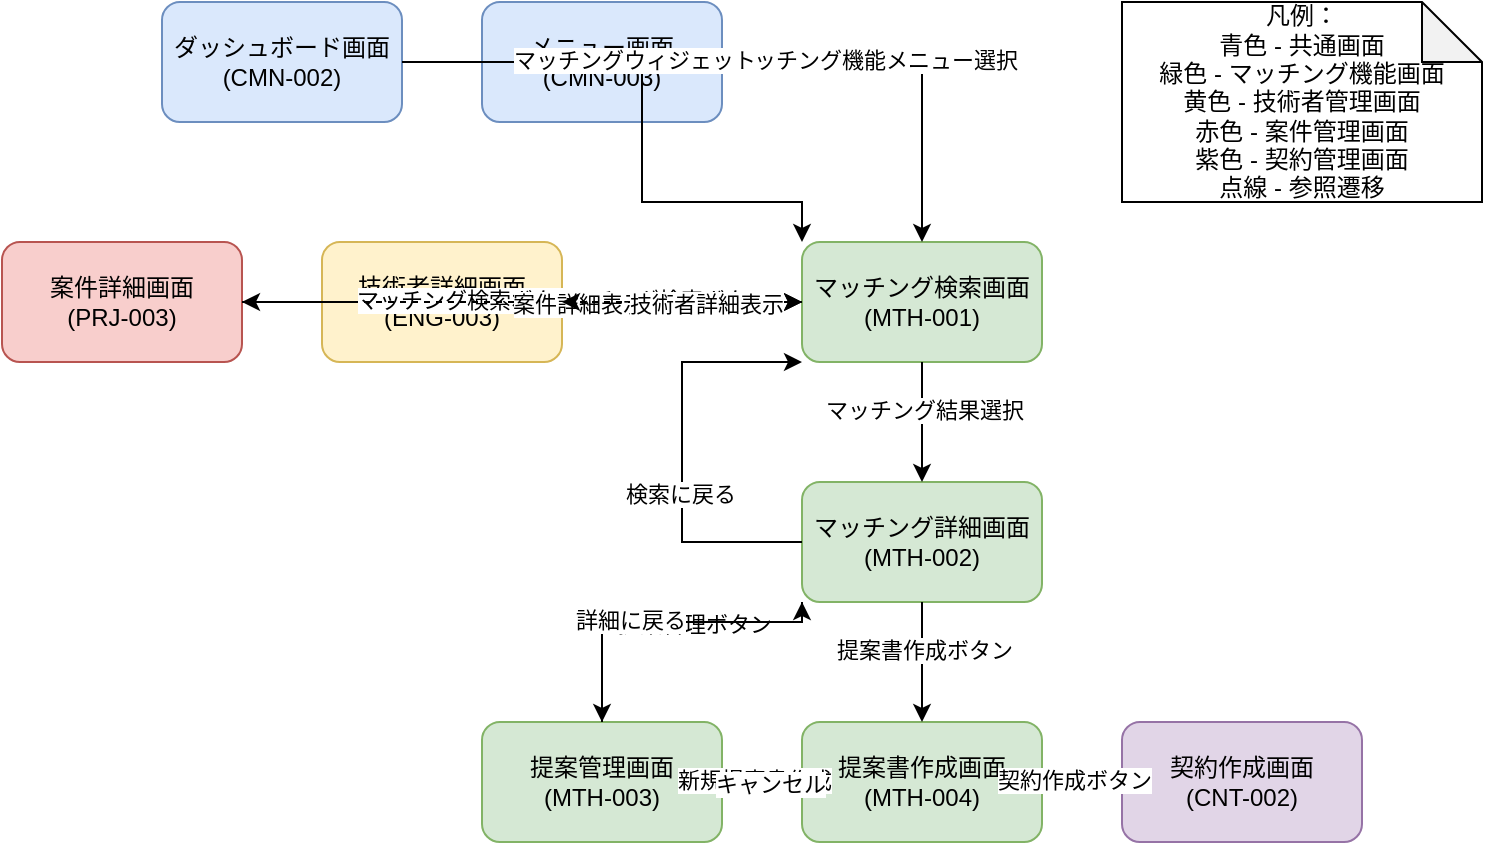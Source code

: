 <mxfile version="22.0.0" type="device">
  <diagram id="matching-function" name="マッチング機能画面遷移図">
    <mxGraphModel dx="1422" dy="798" grid="1" gridSize="10" guides="1" tooltips="1" connect="1" arrows="1" fold="1" page="1" pageScale="1" pageWidth="1169" pageHeight="827" math="0" shadow="0">
      <root>
        <mxCell id="0" />
        <mxCell id="1" parent="0" />
        
        <!-- 共通画面 -->
        <mxCell id="CMN002" value="ダッシュボード画面&#xa;(CMN-002)" style="rounded=1;whiteSpace=wrap;html=1;fillColor=#dae8fc;strokeColor=#6c8ebf;" vertex="1" parent="1">
          <mxGeometry x="120" y="40" width="120" height="60" as="geometry" />
        </mxCell>
        <mxCell id="CMN003" value="メニュー画面&#xa;(CMN-003)" style="rounded=1;whiteSpace=wrap;html=1;fillColor=#dae8fc;strokeColor=#6c8ebf;" vertex="1" parent="1">
          <mxGeometry x="280" y="40" width="120" height="60" as="geometry" />
        </mxCell>
        
        <!-- 案件管理 -->
        <mxCell id="PRJ003" value="案件詳細画面&#xa;(PRJ-003)" style="rounded=1;whiteSpace=wrap;html=1;fillColor=#f8cecc;strokeColor=#b85450;" vertex="1" parent="1">
          <mxGeometry x="40" y="160" width="120" height="60" as="geometry" />
        </mxCell>
        
        <!-- 技術者管理 -->
        <mxCell id="ENG003" value="技術者詳細画面&#xa;(ENG-003)" style="rounded=1;whiteSpace=wrap;html=1;fillColor=#fff2cc;strokeColor=#d6b656;" vertex="1" parent="1">
          <mxGeometry x="200" y="160" width="120" height="60" as="geometry" />
        </mxCell>
        
        <!-- マッチング機能画面群 -->
        <mxCell id="MTH001" value="マッチング検索画面&#xa;(MTH-001)" style="rounded=1;whiteSpace=wrap;html=1;fillColor=#d5e8d4;strokeColor=#82b366;" vertex="1" parent="1">
          <mxGeometry x="440" y="160" width="120" height="60" as="geometry" />
        </mxCell>
        <mxCell id="MTH002" value="マッチング詳細画面&#xa;(MTH-002)" style="rounded=1;whiteSpace=wrap;html=1;fillColor=#d5e8d4;strokeColor=#82b366;" vertex="1" parent="1">
          <mxGeometry x="440" y="280" width="120" height="60" as="geometry" />
        </mxCell>
        <mxCell id="MTH003" value="提案管理画面&#xa;(MTH-003)" style="rounded=1;whiteSpace=wrap;html=1;fillColor=#d5e8d4;strokeColor=#82b366;" vertex="1" parent="1">
          <mxGeometry x="280" y="400" width="120" height="60" as="geometry" />
        </mxCell>
        <mxCell id="MTH004" value="提案書作成画面&#xa;(MTH-004)" style="rounded=1;whiteSpace=wrap;html=1;fillColor=#d5e8d4;strokeColor=#82b366;" vertex="1" parent="1">
          <mxGeometry x="440" y="400" width="120" height="60" as="geometry" />
        </mxCell>
        
        <!-- 契約管理 -->
        <mxCell id="CNT002" value="契約作成画面&#xa;(CNT-002)" style="rounded=1;whiteSpace=wrap;html=1;fillColor=#e1d5e7;strokeColor=#9673a6;" vertex="1" parent="1">
          <mxGeometry x="600" y="400" width="120" height="60" as="geometry" />
        </mxCell>
        
        <!-- 画面遷移 -->
        <mxCell id="CMN003-MTH001" style="edgeStyle=orthogonalEdgeStyle;rounded=0;orthogonalLoop=1;jettySize=auto;html=1;exitX=1;exitY=0.5;exitDx=0;exitDy=0;entryX=0.5;entryY=0;entryDx=0;entryDy=0;" edge="1" parent="1" source="CMN003" target="MTH001">
          <mxGeometry relative="1" as="geometry">
            <Array as="points">
              <mxPoint x="500" y="70" />
            </Array>
          </mxGeometry>
        </mxCell>
        <mxCell id="CMN003-MTH001-label" value="マッチング機能メニュー選択" style="edgeLabel;html=1;align=center;verticalAlign=middle;resizable=0;points=[];" vertex="1" connectable="0" parent="CMN003-MTH001">
          <mxGeometry x="-0.2" y="1" relative="1" as="geometry">
            <mxPoint as="offset" />
          </mxGeometry>
        </mxCell>
        
        <mxCell id="CMN002-MTH001" style="edgeStyle=orthogonalEdgeStyle;rounded=0;orthogonalLoop=1;jettySize=auto;html=1;exitX=1;exitY=0.5;exitDx=0;exitDy=0;entryX=0;entryY=0;entryDx=0;entryDy=0;" edge="1" parent="1" source="CMN002" target="MTH001">
          <mxGeometry relative="1" as="geometry">
            <Array as="points">
              <mxPoint x="360" y="70" />
              <mxPoint x="360" y="140" />
              <mxPoint x="440" y="140" />
            </Array>
          </mxGeometry>
        </mxCell>
        <mxCell id="CMN002-MTH001-label" value="マッチングウィジェット" style="edgeLabel;html=1;align=center;verticalAlign=middle;resizable=0;points=[];" vertex="1" connectable="0" parent="CMN002-MTH001">
          <mxGeometry x="-0.2" y="1" relative="1" as="geometry">
            <mxPoint as="offset" />
          </mxGeometry>
        </mxCell>
        
        <mxCell id="PRJ003-MTH001" style="edgeStyle=orthogonalEdgeStyle;rounded=0;orthogonalLoop=1;jettySize=auto;html=1;exitX=1;exitY=0.5;exitDx=0;exitDy=0;entryX=0;entryY=0.5;entryDx=0;entryDy=0;" edge="1" parent="1" source="PRJ003" target="MTH001">
          <mxGeometry relative="1" as="geometry">
            <Array as="points">
              <mxPoint x="190" y="190" />
              <mxPoint x="190" y="190" />
            </Array>
          </mxGeometry>
        </mxCell>
        <mxCell id="PRJ003-MTH001-label" value="マッチング検索ボタン" style="edgeLabel;html=1;align=center;verticalAlign=middle;resizable=0;points=[];" vertex="1" connectable="0" parent="PRJ003-MTH001">
          <mxGeometry x="-0.2" y="1" relative="1" as="geometry">
            <mxPoint as="offset" />
          </mxGeometry>
        </mxCell>
        
        <mxCell id="ENG003-MTH001" style="edgeStyle=orthogonalEdgeStyle;rounded=0;orthogonalLoop=1;jettySize=auto;html=1;exitX=1;exitY=0.5;exitDx=0;exitDy=0;entryX=0;entryY=0.5;entryDx=0;entryDy=0;" edge="1" parent="1" source="ENG003" target="MTH001">
          <mxGeometry relative="1" as="geometry" />
        </mxCell>
        <mxCell id="ENG003-MTH001-label" value="マッチング検索ボタン" style="edgeLabel;html=1;align=center;verticalAlign=middle;resizable=0;points=[];" vertex="1" connectable="0" parent="ENG003-MTH001">
          <mxGeometry x="-0.2" y="1" relative="1" as="geometry">
            <mxPoint as="offset" />
          </mxGeometry>
        </mxCell>
        
        <mxCell id="MTH001-MTH002" style="edgeStyle=orthogonalEdgeStyle;rounded=0;orthogonalLoop=1;jettySize=auto;html=1;exitX=0.5;exitY=1;exitDx=0;exitDy=0;entryX=0.5;entryY=0;entryDx=0;entryDy=0;" edge="1" parent="1" source="MTH001" target="MTH002">
          <mxGeometry relative="1" as="geometry" />
        </mxCell>
        <mxCell id="MTH001-MTH002-label" value="マッチング結果選択" style="edgeLabel;html=1;align=center;verticalAlign=middle;resizable=0;points=[];" vertex="1" connectable="0" parent="MTH001-MTH002">
          <mxGeometry x="-0.2" y="1" relative="1" as="geometry">
            <mxPoint as="offset" />
          </mxGeometry>
        </mxCell>
        
        <mxCell id="MTH001-PRJ003" style="edgeStyle=orthogonalEdgeStyle;rounded=0;orthogonalLoop=1;jettySize=auto;html=1;exitX=0;exitY=0.5;exitDx=0;exitDy=0;entryX=1;entryY=0.5;entryDx=0;entryDy=0;dashed=1;" edge="1" parent="1" source="MTH001" target="PRJ003">
          <mxGeometry relative="1" as="geometry">
            <Array as="points">
              <mxPoint x="190" y="190" />
              <mxPoint x="190" y="190" />
            </Array>
          </mxGeometry>
        </mxCell>
        <mxCell id="MTH001-PRJ003-label" value="案件詳細表示" style="edgeLabel;html=1;align=center;verticalAlign=middle;resizable=0;points=[];" vertex="1" connectable="0" parent="MTH001-PRJ003">
          <mxGeometry x="-0.2" y="1" relative="1" as="geometry">
            <mxPoint as="offset" />
          </mxGeometry>
        </mxCell>
        
        <mxCell id="MTH001-ENG003" style="edgeStyle=orthogonalEdgeStyle;rounded=0;orthogonalLoop=1;jettySize=auto;html=1;exitX=0;exitY=0.5;exitDx=0;exitDy=0;entryX=1;entryY=0.5;entryDx=0;entryDy=0;dashed=1;" edge="1" parent="1" source="MTH001" target="ENG003">
          <mxGeometry relative="1" as="geometry">
            <Array as="points">
              <mxPoint x="350" y="190" />
              <mxPoint x="350" y="190" />
            </Array>
          </mxGeometry>
        </mxCell>
        <mxCell id="MTH001-ENG003-label" value="技術者詳細表示" style="edgeLabel;html=1;align=center;verticalAlign=middle;resizable=0;points=[];" vertex="1" connectable="0" parent="MTH001-ENG003">
          <mxGeometry x="-0.2" y="1" relative="1" as="geometry">
            <mxPoint as="offset" />
          </mxGeometry>
        </mxCell>
        
        <mxCell id="MTH002-MTH001" style="edgeStyle=orthogonalEdgeStyle;rounded=0;orthogonalLoop=1;jettySize=auto;html=1;exitX=0;exitY=0.5;exitDx=0;exitDy=0;entryX=0;entryY=1;entryDx=0;entryDy=0;" edge="1" parent="1" source="MTH002" target="MTH001">
          <mxGeometry relative="1" as="geometry">
            <Array as="points">
              <mxPoint x="380" y="310" />
              <mxPoint x="380" y="220" />
            </Array>
          </mxGeometry>
        </mxCell>
        <mxCell id="MTH002-MTH001-label" value="検索に戻る" style="edgeLabel;html=1;align=center;verticalAlign=middle;resizable=0;points=[];" vertex="1" connectable="0" parent="MTH002-MTH001">
          <mxGeometry x="-0.2" y="1" relative="1" as="geometry">
            <mxPoint as="offset" />
          </mxGeometry>
        </mxCell>
        
        <mxCell id="MTH002-MTH003" style="edgeStyle=orthogonalEdgeStyle;rounded=0;orthogonalLoop=1;jettySize=auto;html=1;exitX=0;exitY=1;exitDx=0;exitDy=0;entryX=0.5;entryY=0;entryDx=0;entryDy=0;" edge="1" parent="1" source="MTH002" target="MTH003">
          <mxGeometry relative="1" as="geometry">
            <Array as="points">
              <mxPoint x="440" y="350" />
              <mxPoint x="340" y="350" />
            </Array>
          </mxGeometry>
        </mxCell>
        <mxCell id="MTH002-MTH003-label" value="提案管理ボタン" style="edgeLabel;html=1;align=center;verticalAlign=middle;resizable=0;points=[];" vertex="1" connectable="0" parent="MTH002-MTH003">
          <mxGeometry x="-0.2" y="1" relative="1" as="geometry">
            <mxPoint as="offset" />
          </mxGeometry>
        </mxCell>
        
        <mxCell id="MTH002-MTH004" style="edgeStyle=orthogonalEdgeStyle;rounded=0;orthogonalLoop=1;jettySize=auto;html=1;exitX=0.5;exitY=1;exitDx=0;exitDy=0;entryX=0.5;entryY=0;entryDx=0;entryDy=0;" edge="1" parent="1" source="MTH002" target="MTH004">
          <mxGeometry relative="1" as="geometry" />
        </mxCell>
        <mxCell id="MTH002-MTH004-label" value="提案書作成ボタン" style="edgeLabel;html=1;align=center;verticalAlign=middle;resizable=0;points=[];" vertex="1" connectable="0" parent="MTH002-MTH004">
          <mxGeometry x="-0.2" y="1" relative="1" as="geometry">
            <mxPoint as="offset" />
          </mxGeometry>
        </mxCell>
        
        <mxCell id="MTH003-MTH002" style="edgeStyle=orthogonalEdgeStyle;rounded=0;orthogonalLoop=1;jettySize=auto;html=1;exitX=0.5;exitY=0;exitDx=0;exitDy=0;entryX=0;entryY=1;entryDx=0;entryDy=0;" edge="1" parent="1" source="MTH003" target="MTH002">
          <mxGeometry relative="1" as="geometry">
            <Array as="points">
              <mxPoint x="340" y="350" />
              <mxPoint x="440" y="350" />
            </Array>
          </mxGeometry>
        </mxCell>
        <mxCell id="MTH003-MTH002-label" value="詳細に戻る" style="edgeLabel;html=1;align=center;verticalAlign=middle;resizable=0;points=[];" vertex="1" connectable="0" parent="MTH003-MTH002">
          <mxGeometry x="-0.2" y="1" relative="1" as="geometry">
            <mxPoint as="offset" />
          </mxGeometry>
        </mxCell>
        
        <mxCell id="MTH003-MTH004" style="edgeStyle=orthogonalEdgeStyle;rounded=0;orthogonalLoop=1;jettySize=auto;html=1;exitX=1;exitY=0.5;exitDx=0;exitDy=0;entryX=0;entryY=0.5;entryDx=0;entryDy=0;" edge="1" parent="1" source="MTH003" target="MTH004">
          <mxGeometry relative="1" as="geometry" />
        </mxCell>
        <mxCell id="MTH003-MTH004-label" value="新規提案書作成" style="edgeLabel;html=1;align=center;verticalAlign=middle;resizable=0;points=[];" vertex="1" connectable="0" parent="MTH003-MTH004">
          <mxGeometry x="-0.2" y="1" relative="1" as="geometry">
            <mxPoint as="offset" />
          </mxGeometry>
        </mxCell>
        
        <mxCell id="MTH004-MTH003" style="edgeStyle=orthogonalEdgeStyle;rounded=0;orthogonalLoop=1;jettySize=auto;html=1;exitX=0;exitY=0.5;exitDx=0;exitDy=0;entryX=1;entryY=0.5;entryDx=0;entryDy=0;" edge="1" parent="1" source="MTH004" target="MTH003">
          <mxGeometry relative="1" as="geometry" />
        </mxCell>
        <mxCell id="MTH004-MTH003-label" value="キャンセル" style="edgeLabel;html=1;align=center;verticalAlign=middle;resizable=0;points=[];" vertex="1" connectable="0" parent="MTH004-MTH003">
          <mxGeometry x="-0.2" y="1" relative="1" as="geometry">
            <mxPoint as="offset" />
          </mxGeometry>
        </mxCell>
        
        <mxCell id="MTH004-CNT002" style="edgeStyle=orthogonalEdgeStyle;rounded=0;orthogonalLoop=1;jettySize=auto;html=1;exitX=1;exitY=0.5;exitDx=0;exitDy=0;entryX=0;entryY=0.5;entryDx=0;entryDy=0;" edge="1" parent="1" source="MTH004" target="CNT002">
          <mxGeometry relative="1" as="geometry" />
        </mxCell>
        <mxCell id="MTH004-CNT002-label" value="契約作成ボタン" style="edgeLabel;html=1;align=center;verticalAlign=middle;resizable=0;points=[];" vertex="1" connectable="0" parent="MTH004-CNT002">
          <mxGeometry x="-0.2" y="1" relative="1" as="geometry">
            <mxPoint as="offset" />
          </mxGeometry>
        </mxCell>
        
        <!-- 説明 -->
        <mxCell id="legend" value="凡例：&#xa;青色 - 共通画面&#xa;緑色 - マッチング機能画面&#xa;黄色 - 技術者管理画面&#xa;赤色 - 案件管理画面&#xa;紫色 - 契約管理画面&#xa;点線 - 参照遷移" style="shape=note;whiteSpace=wrap;html=1;backgroundOutline=1;darkOpacity=0.05;" vertex="1" parent="1">
          <mxGeometry x="600" y="40" width="180" height="100" as="geometry" />
        </mxCell>
      </root>
    </mxGraphModel>
  </diagram>
</mxfile>